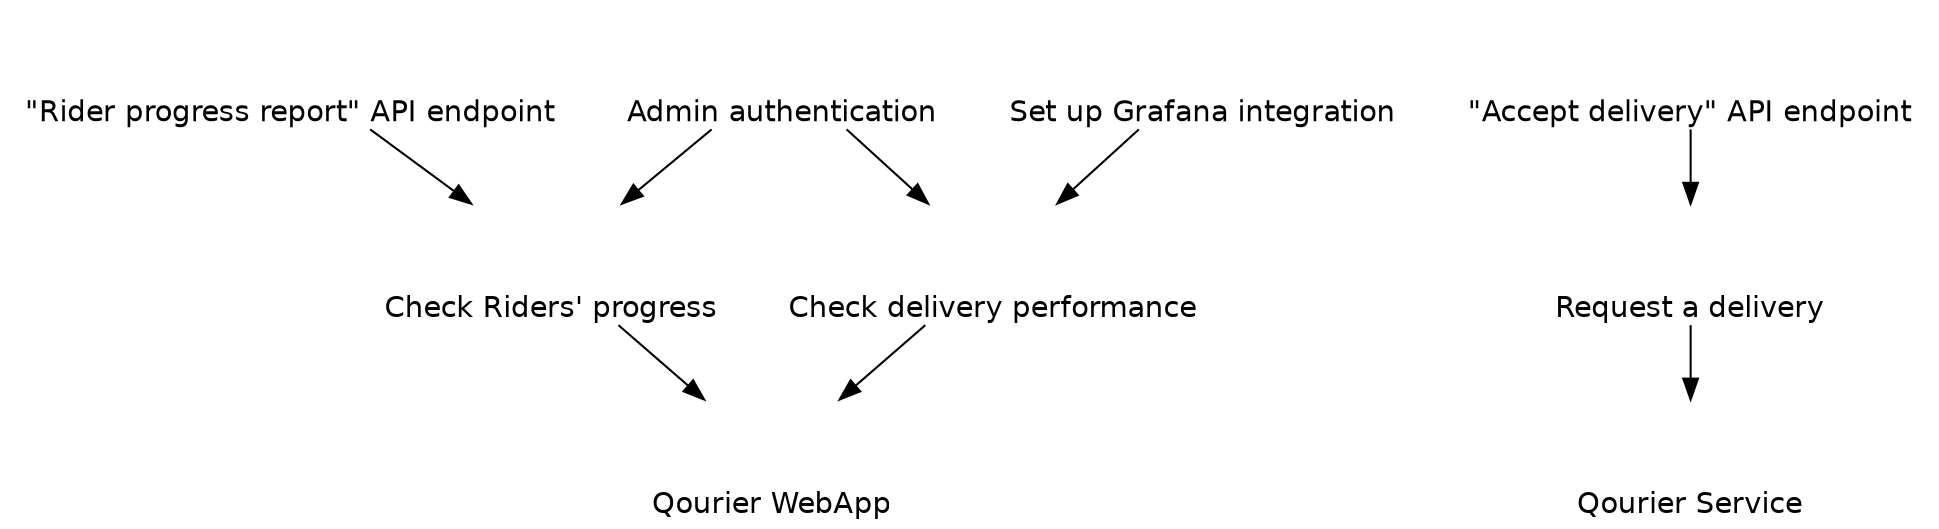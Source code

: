 digraph {

    node [
        imagepos="tc"
        height="0.8"
        labelloc=b
        shape=none
        fontname="Helvetica"
    ]

    epic1 [image="epic.svg", label="Qourier WebApp"]
    epic2 [image="epic.svg", label="Qourier Service"]
    
    us1 [image="user_story.svg", label="Check Riders' progress"]
    us2 [image="user_story.svg", label="Check delivery performance"]
    us3 [image="user_story.svg", label="Request a delivery"]

    t1 [image="task.svg", label="\"Rider progress report\" API endpoint"]
    t2 [image="task.svg", label="Admin authentication"]
    t3 [image="task.svg", label="Set up Grafana integration"]
    t4 [image="task.svg", label="\"Accept delivery\" API endpoint"]

    {t1, t2} -> us1
    {t2, t3} -> us2
    t4 -> us3 -> epic2

    {us1, us2} -> epic1
}

